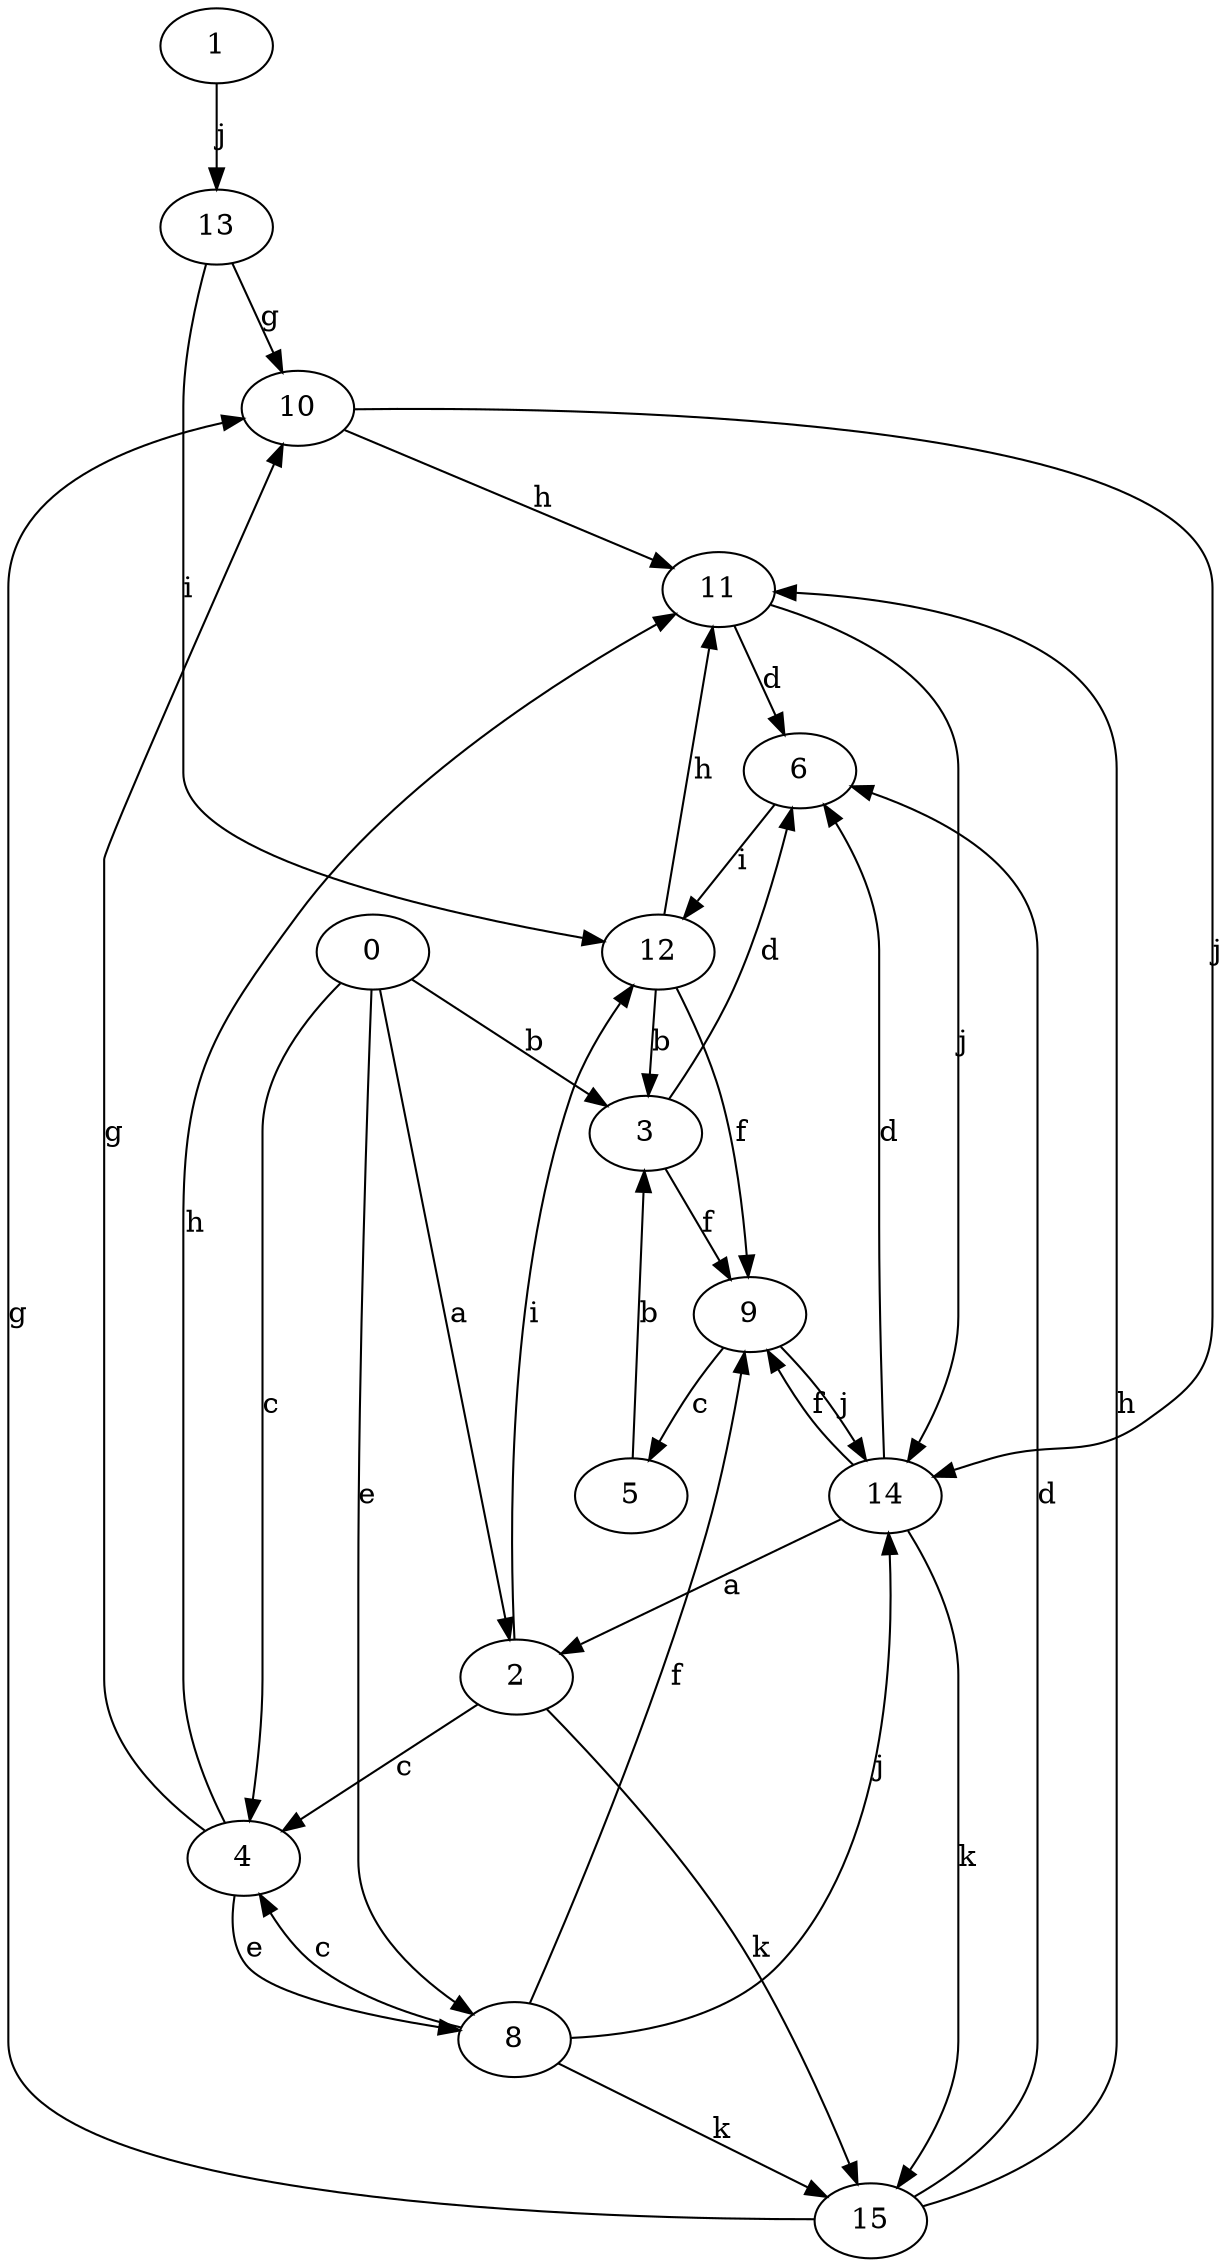strict digraph  {
1;
2;
3;
0;
4;
5;
6;
8;
9;
10;
11;
12;
13;
14;
15;
1 -> 13  [label=j];
2 -> 4  [label=c];
2 -> 12  [label=i];
2 -> 15  [label=k];
3 -> 6  [label=d];
3 -> 9  [label=f];
0 -> 2  [label=a];
0 -> 3  [label=b];
0 -> 4  [label=c];
0 -> 8  [label=e];
4 -> 8  [label=e];
4 -> 10  [label=g];
4 -> 11  [label=h];
5 -> 3  [label=b];
6 -> 12  [label=i];
8 -> 4  [label=c];
8 -> 9  [label=f];
8 -> 14  [label=j];
8 -> 15  [label=k];
9 -> 5  [label=c];
9 -> 14  [label=j];
10 -> 11  [label=h];
10 -> 14  [label=j];
11 -> 6  [label=d];
11 -> 14  [label=j];
12 -> 3  [label=b];
12 -> 9  [label=f];
12 -> 11  [label=h];
13 -> 10  [label=g];
13 -> 12  [label=i];
14 -> 2  [label=a];
14 -> 6  [label=d];
14 -> 9  [label=f];
14 -> 15  [label=k];
15 -> 6  [label=d];
15 -> 10  [label=g];
15 -> 11  [label=h];
}
